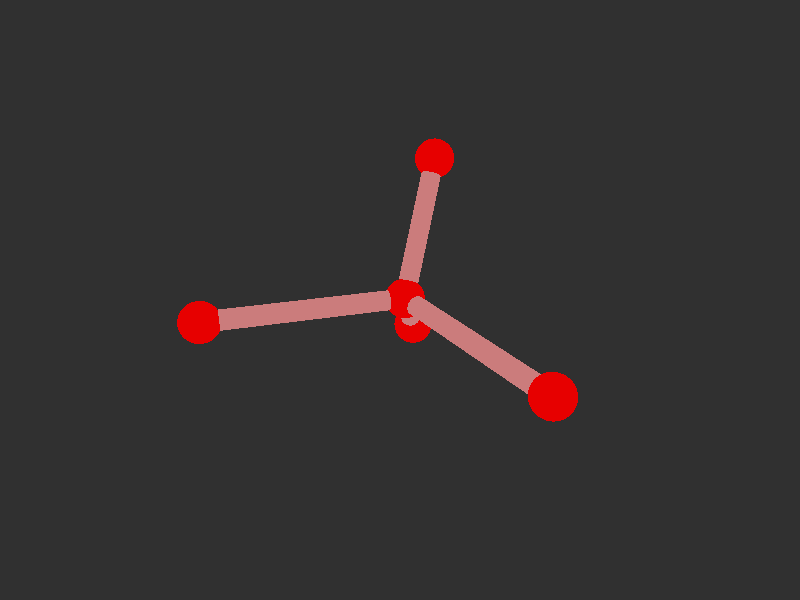 #version 3.7; 
    global_settings { assumed_gamma 1.0 }
    

    camera {
    location  <20, 20, 20>
    right     x*image_width/image_height
    look_at   <0, 0, 0>
    angle 58
    }

    background { color rgb<1,1,1>*0.03 }


    light_source { <-20, 30, -25> color red 0.6 green 0.6 blue 0.6 }
    light_source { < 20, 30, -25> color red 0.6 green 0.6 blue 0.6 }
    
    #declare m = 1;
    union {

    union {
    sphere { m*<-1.1388425610931872,-0.8656809767117467,-0.7932740842149906>, 1 }        
    sphere {  m*<0.30094990796311105,-0.11408659877044372,9.074025133230249>, 1 }
    sphere {  m*<7.656301345963077,-0.20300687476480067,-5.505468156815093>, 1 }
    sphere {  m*<-5.548534152014428,4.5786872160167995,-3.0513295142765067>, 1}
    sphere { m*<-2.4119732775219918,-3.5086686473749533,-1.4194450141023334>, 1 }    

        pigment { color rgb<0.8,0,0>  }
    finish { ambient 0.1 diffuse 0.7 phong 1 }
    }    
    union {
    cylinder { m*<0.30094990796311105,-0.11408659877044372,9.074025133230249>, <-1.1388425610931872,-0.8656809767117467,-0.7932740842149906>, 0.5 }
    cylinder { m*<7.656301345963077,-0.20300687476480067,-5.505468156815093>, <-1.1388425610931872,-0.8656809767117467,-0.7932740842149906>, 0.5}
    cylinder { m*<-5.548534152014428,4.5786872160167995,-3.0513295142765067>, <-1.1388425610931872,-0.8656809767117467,-0.7932740842149906>, 0.5 }
    cylinder {  m*<-2.4119732775219918,-3.5086686473749533,-1.4194450141023334>, <-1.1388425610931872,-0.8656809767117467,-0.7932740842149906>, 0.5}

    pigment { color rgb<0.6,.2,.2>  }
    finish { ambient 0.1 diffuse 0.7 phong 1 }    
    }
    
    // rotate <0, 0, 0>
    }
    #version 3.7; 
    global_settings { assumed_gamma 1.0 }
    

    camera {
    location  <20, 20, 20>
    right     x*image_width/image_height
    look_at   <0, 0, 0>
    angle 58
    }

    background { color rgb<1,1,1>*0.03 }


    light_source { <-20, 30, -25> color red 0.6 green 0.6 blue 0.6 }
    light_source { < 20, 30, -25> color red 0.6 green 0.6 blue 0.6 }
    
    #declare m = 1;
    union {

    union {
    sphere { m*<-1.1388425610931872,-0.8656809767117467,-0.7932740842149906>, 1 }        
    sphere {  m*<0.30094990796311105,-0.11408659877044372,9.074025133230249>, 1 }
    sphere {  m*<7.656301345963077,-0.20300687476480067,-5.505468156815093>, 1 }
    sphere {  m*<-5.548534152014428,4.5786872160167995,-3.0513295142765067>, 1}
    sphere { m*<-2.4119732775219918,-3.5086686473749533,-1.4194450141023334>, 1 }    

        pigment { color rgb<0.8,0,0>  }
    finish { ambient 0.1 diffuse 0.7 phong 1 }
    }    
    union {
    cylinder { m*<0.30094990796311105,-0.11408659877044372,9.074025133230249>, <-1.1388425610931872,-0.8656809767117467,-0.7932740842149906>, 0.5 }
    cylinder { m*<7.656301345963077,-0.20300687476480067,-5.505468156815093>, <-1.1388425610931872,-0.8656809767117467,-0.7932740842149906>, 0.5}
    cylinder { m*<-5.548534152014428,4.5786872160167995,-3.0513295142765067>, <-1.1388425610931872,-0.8656809767117467,-0.7932740842149906>, 0.5 }
    cylinder {  m*<-2.4119732775219918,-3.5086686473749533,-1.4194450141023334>, <-1.1388425610931872,-0.8656809767117467,-0.7932740842149906>, 0.5}

    pigment { color rgb<0.6,.2,.2>  }
    finish { ambient 0.1 diffuse 0.7 phong 1 }    
    }
    
    // rotate <0, 0, 0>
    }
    